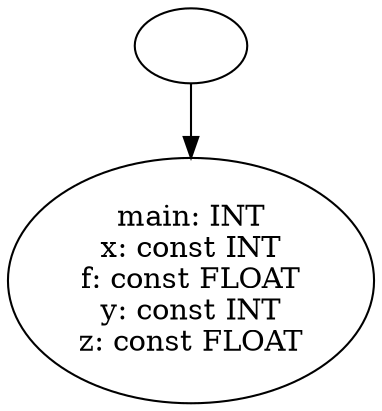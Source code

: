 digraph AST {
  "131430722025168" [label=""];
  "131430722025168" -> "131430722145536";
  "131430722145536" [label="main: INT
x: const INT
f: const FLOAT
y: const INT
z: const FLOAT"];
}
